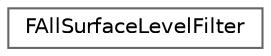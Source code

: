 digraph "Graphical Class Hierarchy"
{
 // INTERACTIVE_SVG=YES
 // LATEX_PDF_SIZE
  bgcolor="transparent";
  edge [fontname=Helvetica,fontsize=10,labelfontname=Helvetica,labelfontsize=10];
  node [fontname=Helvetica,fontsize=10,shape=box,height=0.2,width=0.4];
  rankdir="LR";
  Node0 [id="Node000000",label="FAllSurfaceLevelFilter",height=0.2,width=0.4,color="grey40", fillcolor="white", style="filled",URL="$da/d86/classFAllSurfaceLevelFilter.html",tooltip="Level filter that passes all levels."];
}
